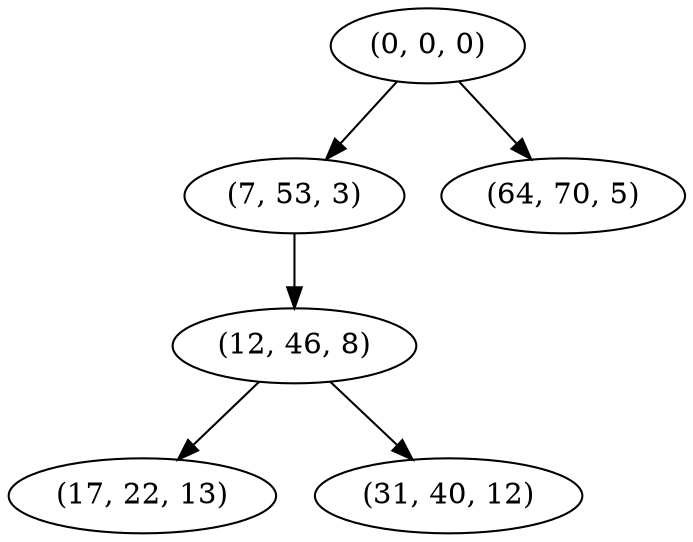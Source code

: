 digraph tree {
    "(0, 0, 0)";
    "(7, 53, 3)";
    "(12, 46, 8)";
    "(17, 22, 13)";
    "(31, 40, 12)";
    "(64, 70, 5)";
    "(0, 0, 0)" -> "(7, 53, 3)";
    "(0, 0, 0)" -> "(64, 70, 5)";
    "(7, 53, 3)" -> "(12, 46, 8)";
    "(12, 46, 8)" -> "(17, 22, 13)";
    "(12, 46, 8)" -> "(31, 40, 12)";
}
